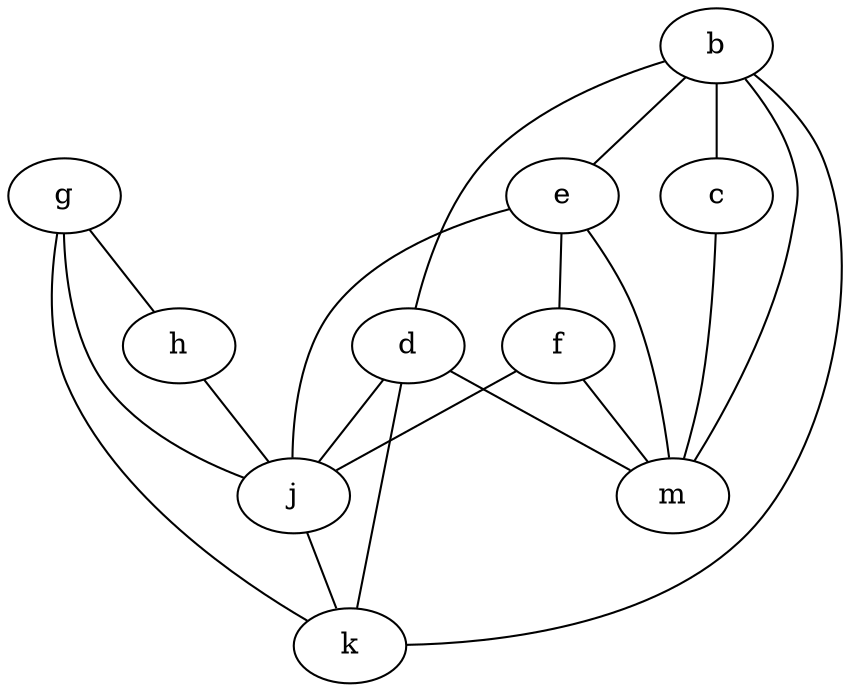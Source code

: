 graph G {
"f" -- "j"
"e" -- "j"
"j" -- "k"
"d" -- "j"
"h" -- "j"
"g" -- "j"
"e" -- "f"
"f" -- "m"
"e" -- "m"
"b" -- "e"
"b" -- "m"
"c" -- "m"
"b" -- "k"
"b" -- "c"
"b" -- "d"
"d" -- "m"
"d" -- "k"
"g" -- "k"
"g" -- "h"
}
